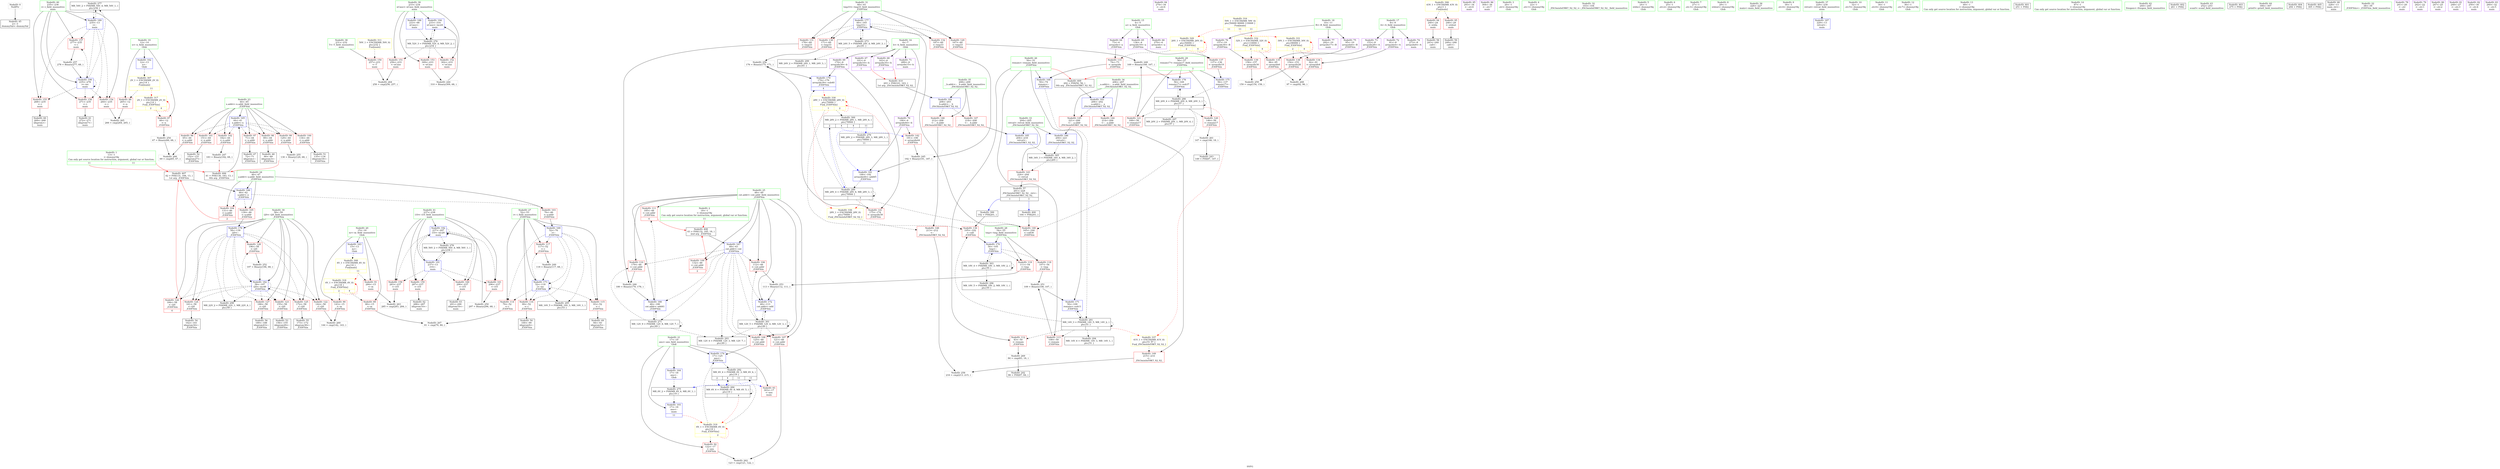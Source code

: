 digraph "SVFG" {
	label="SVFG";

	Node0x55c4441119c0 [shape=record,color=grey,label="{NodeID: 0\nNullPtr}"];
	Node0x55c4441119c0 -> Node0x55c444135310[style=solid];
	Node0x55c4441522b0 [shape=record,color=black,label="{NodeID: 277\nMR_54V_2 = PHI(MR_54V_4, MR_54V_1, )\npts\{236 \}\n}"];
	Node0x55c4441522b0 -> Node0x55c44413e910[style=dashed];
	Node0x55c444138e70 [shape=record,color=blue,label="{NodeID: 194\n233\<--310\nnCase\<--inc24\nmain\n}"];
	Node0x55c444138e70 -> Node0x55c444151db0[style=dashed];
	Node0x55c4441361e0 [shape=record,color=red,label="{NodeID: 111\n185\<--48\n\<--cnt.addr\n_Z3DFSiix\n|{<s0>4}}"];
	Node0x55c4441361e0:s0 -> Node0x55c444179da0[style=solid,color=red];
	Node0x55c444134450 [shape=record,color=green,label="{NodeID: 28\n54\<--55\ntmp\<--tmp_field_insensitive\n_Z3DFSiix\n}"];
	Node0x55c444134450 -> Node0x55c44413aed0[style=solid];
	Node0x55c444134450 -> Node0x55c44413afa0[style=solid];
	Node0x55c444134450 -> Node0x55c44413d9a0[style=solid];
	Node0x55c44415b2b0 [shape=record,color=black,label="{NodeID: 305\nMR_34V_3 = PHI(MR_34V_4, MR_34V_2, )\npts\{205 \}\n}"];
	Node0x55c44415b2b0 -> Node0x55c44413c320[style=dashed];
	Node0x55c44413bfe0 [shape=record,color=red,label="{NodeID: 139\n158\<--157\n\<--arrayidx30\n_Z3DFSiix\n}"];
	Node0x55c44413bfe0 -> Node0x55c4441449f0[style=solid];
	Node0x55c444136c50 [shape=record,color=black,label="{NodeID: 56\n189\<--188\nidxprom43\<--\n_Z3DFSiix\n}"];
	Node0x55c444143c70 [shape=record,color=grey,label="{NodeID: 250\n297 = Binary(296, 68, )\n}"];
	Node0x55c444143c70 -> Node0x55c444138cd0[style=solid];
	Node0x55c44413d730 [shape=record,color=blue,label="{NodeID: 167\n48\<--43\ncnt.addr\<--cnt\n_Z3DFSiix\n}"];
	Node0x55c44413d730 -> Node0x55c444135dd0[style=dashed];
	Node0x55c44413d730 -> Node0x55c444135ea0[style=dashed];
	Node0x55c44413d730 -> Node0x55c444135f70[style=dashed];
	Node0x55c44413d730 -> Node0x55c444136040[style=dashed];
	Node0x55c44413d730 -> Node0x55c444136110[style=dashed];
	Node0x55c44413d730 -> Node0x55c44413db40[style=dashed];
	Node0x55c44413d730 -> Node0x55c44413e1c0[style=dashed];
	Node0x55c44413d730 -> Node0x55c4441504b0[style=dashed];
	Node0x55c44413d730 -> Node0x55c4441576b0[style=dashed];
	Node0x55c44413d730 -> Node0x55c444159eb0[style=dashed];
	Node0x55c444138310 [shape=record,color=purple,label="{NodeID: 84\n274\<--34\n\<--.str.6\nmain\n}"];
	Node0x55c4441110f0 [shape=record,color=green,label="{NodeID: 1\n13\<--1\n\<--dummyObj\nCan only get source location for instruction, argument, global var or function.|{<s0>11|<s1>11}}"];
	Node0x55c4441110f0:s0 -> Node0x55c4441796f0[style=solid,color=red];
	Node0x55c4441110f0:s1 -> Node0x55c444179ac0[style=solid,color=red];
	Node0x55c4441527b0 [shape=record,color=black,label="{NodeID: 278\nMR_56V_2 = PHI(MR_56V_4, MR_56V_1, )\npts\{238 \}\n}"];
	Node0x55c4441527b0 -> Node0x55c44413eab0[style=dashed];
	Node0x55c4441362b0 [shape=record,color=red,label="{NodeID: 112\n83\<--50\n\<--remain\n_Z3DFSiix\n}"];
	Node0x55c4441362b0 -> Node0x55c44413aaa0[style=solid];
	Node0x55c444134520 [shape=record,color=green,label="{NodeID: 29\n56\<--57\nremain17\<--remain17_field_insensitive\n_Z3DFSiix\n|{|<s4>3}}"];
	Node0x55c444134520 -> Node0x55c44413b070[style=solid];
	Node0x55c444134520 -> Node0x55c44413b140[style=solid];
	Node0x55c444134520 -> Node0x55c44413ddb0[style=solid];
	Node0x55c444134520 -> Node0x55c44413e020[style=solid];
	Node0x55c444134520:s4 -> Node0x55c444179f60[style=solid,color=red];
	Node0x55c44415b7b0 [shape=record,color=yellow,style=double,label="{NodeID: 306\n43V_1 = ENCHI(MR_43V_0)\npts\{1 \}\nFun[main]}"];
	Node0x55c44415b7b0 -> Node0x55c444138b30[style=dashed];
	Node0x55c44415b7b0 -> Node0x55c444138c00[style=dashed];
	Node0x55c44413c0b0 [shape=record,color=red,label="{NodeID: 140\n165\<--164\n\<--call36\n_Z3DFSiix\n}"];
	Node0x55c44413c0b0 -> Node0x55c44413df50[style=solid];
	Node0x55c444136d20 [shape=record,color=black,label="{NodeID: 57\n201\<--224\n_ZSt3minIxERKT_S2_S2__ret\<--\n_ZSt3minIxERKT_S2_S2_\n|{<s0>1|<s1>3}}"];
	Node0x55c444136d20:s0 -> Node0x55c444178ff0[style=solid,color=blue];
	Node0x55c444136d20:s1 -> Node0x55c4441791e0[style=solid,color=blue];
	Node0x55c444143df0 [shape=record,color=grey,label="{NodeID: 251\n109 = Binary(108, 107, )\n}"];
	Node0x55c444143df0 -> Node0x55c44413da70[style=solid];
	Node0x55c44413d800 [shape=record,color=blue,label="{NodeID: 168\n50\<--74\nremain\<--\n_Z3DFSiix\n}"];
	Node0x55c44413d800 -> Node0x55c4441536b0[style=dashed];
	Node0x55c4441383e0 [shape=record,color=purple,label="{NodeID: 85\n293\<--34\n\<--.str.6\nmain\n}"];
	Node0x55c444110a00 [shape=record,color=green,label="{NodeID: 2\n18\<--1\n\<--dummyObj\nCan only get source location for instruction, argument, global var or function.|{<s0>11}}"];
	Node0x55c444110a00:s0 -> Node0x55c444179da0[style=solid,color=red];
	Node0x55c444152cb0 [shape=record,color=black,label="{NodeID: 279\nMR_28V_2 = PHI(MR_28V_3, MR_28V_1, )\npts\{70000 \}\n|{<s0>11}}"];
	Node0x55c444152cb0:s0 -> Node0x55c44415d780[style=dashed,color=red];
	Node0x55c444136380 [shape=record,color=red,label="{NodeID: 113\n108\<--50\n\<--remain\n_Z3DFSiix\n}"];
	Node0x55c444136380 -> Node0x55c444143df0[style=solid];
	Node0x55c4441345f0 [shape=record,color=green,label="{NodeID: 30\n58\<--59\ni20\<--i20_field_insensitive\n_Z3DFSiix\n}"];
	Node0x55c4441345f0 -> Node0x55c44413b210[style=solid];
	Node0x55c4441345f0 -> Node0x55c44413b2e0[style=solid];
	Node0x55c4441345f0 -> Node0x55c44413b3b0[style=solid];
	Node0x55c4441345f0 -> Node0x55c44413b480[style=solid];
	Node0x55c4441345f0 -> Node0x55c44413b550[style=solid];
	Node0x55c4441345f0 -> Node0x55c44413b620[style=solid];
	Node0x55c4441345f0 -> Node0x55c44413b6f0[style=solid];
	Node0x55c4441345f0 -> Node0x55c44413de80[style=solid];
	Node0x55c4441345f0 -> Node0x55c44413e360[style=solid];
	Node0x55c44415c2d0 [shape=record,color=yellow,style=double,label="{NodeID: 307\n2V_1 = ENCHI(MR_2V_0)\npts\{14 \}\nFun[main]|{|<s1>11}}"];
	Node0x55c44415c2d0 -> Node0x55c444138650[style=dashed];
	Node0x55c44415c2d0:s1 -> Node0x55c44415cbf0[style=dashed,color=red];
	Node0x55c44413c180 [shape=record,color=red,label="{NodeID: 141\n175\<--174\n\<--arrayidx39\n_Z3DFSiix\n}"];
	Node0x55c44413c180 -> Node0x55c444144570[style=solid];
	Node0x55c444136df0 [shape=record,color=black,label="{NodeID: 58\n243\<--240\ncall\<--\nmain\n}"];
	Node0x55c444143f70 [shape=record,color=grey,label="{NodeID: 252\n197 = Binary(196, 68, )\n}"];
	Node0x55c444143f70 -> Node0x55c44413e360[style=solid];
	Node0x55c44413d8d0 [shape=record,color=blue,label="{NodeID: 169\n52\<--76\ni\<--\n_Z3DFSiix\n}"];
	Node0x55c44413d8d0 -> Node0x55c444136450[style=dashed];
	Node0x55c44413d8d0 -> Node0x55c444136520[style=dashed];
	Node0x55c44413d8d0 -> Node0x55c44413ad30[style=dashed];
	Node0x55c44413d8d0 -> Node0x55c44413ae00[style=dashed];
	Node0x55c44413d8d0 -> Node0x55c44413dc10[style=dashed];
	Node0x55c44413d8d0 -> Node0x55c4441580b0[style=dashed];
	Node0x55c4441384b0 [shape=record,color=purple,label="{NodeID: 86\n304\<--36\n\<--.str.7\nmain\n}"];
	Node0x55c444110f40 [shape=record,color=green,label="{NodeID: 3\n20\<--1\n.str\<--dummyObj\nGlob }"];
	Node0x55c444136450 [shape=record,color=red,label="{NodeID: 114\n79\<--52\n\<--i\n_Z3DFSiix\n}"];
	Node0x55c444136450 -> Node0x55c44413a7a0[style=solid];
	Node0x55c4441346c0 [shape=record,color=green,label="{NodeID: 31\n60\<--61\ntmp33\<--tmp33_field_insensitive\n_Z3DFSiix\n}"];
	Node0x55c4441346c0 -> Node0x55c44413b7c0[style=solid];
	Node0x55c4441346c0 -> Node0x55c44413b890[style=solid];
	Node0x55c4441346c0 -> Node0x55c44413b960[style=solid];
	Node0x55c4441346c0 -> Node0x55c44413ba30[style=solid];
	Node0x55c4441346c0 -> Node0x55c44413df50[style=solid];
	Node0x55c44415c3b0 [shape=record,color=yellow,style=double,label="{NodeID: 308\n4V_1 = ENCHI(MR_4V_0)\npts\{16 \}\nFun[main]|{|<s1>11}}"];
	Node0x55c44415c3b0 -> Node0x55c4441388c0[style=dashed];
	Node0x55c44415c3b0:s1 -> Node0x55c44415cd00[style=dashed,color=red];
	Node0x55c44413c250 [shape=record,color=red,label="{NodeID: 142\n191\<--190\n\<--arrayidx44\n_Z3DFSiix\n}"];
	Node0x55c44413c250 -> Node0x55c4441434f0[style=solid];
	Node0x55c444136ec0 [shape=record,color=black,label="{NodeID: 59\n249\<--246\ncall1\<--\nmain\n}"];
	Node0x55c4441559b0 [shape=record,color=yellow,style=double,label="{NodeID: 336\n28V_1 = ENCHI(MR_28V_0)\npts\{70000 \}\nFun[_ZSt3minIxERKT_S2_S2_]}"];
	Node0x55c4441559b0 -> Node0x55c44413c730[style=dashed];
	Node0x55c4441440f0 [shape=record,color=grey,label="{NodeID: 253\n113 = Binary(112, 111, )\n}"];
	Node0x55c4441440f0 -> Node0x55c44413db40[style=solid];
	Node0x55c44413d9a0 [shape=record,color=blue,label="{NodeID: 170\n54\<--105\ntmp\<--\n_Z3DFSiix\n}"];
	Node0x55c44413d9a0 -> Node0x55c44413aed0[style=dashed];
	Node0x55c44413d9a0 -> Node0x55c44413afa0[style=dashed];
	Node0x55c44413d9a0 -> Node0x55c44415a8b0[style=dashed];
	Node0x55c444138580 [shape=record,color=red,label="{NodeID: 87\n66\<--12\n\<--n\n_Z3DFSiix\n}"];
	Node0x55c444138580 -> Node0x55c444144270[style=solid];
	Node0x55c444110fd0 [shape=record,color=green,label="{NodeID: 4\n22\<--1\n.str.1\<--dummyObj\nGlob }"];
	Node0x55c4441536b0 [shape=record,color=black,label="{NodeID: 281\nMR_14V_3 = PHI(MR_14V_5, MR_14V_2, )\npts\{51 \}\n|{|<s6>1}}"];
	Node0x55c4441536b0 -> Node0x55c4441362b0[style=dashed];
	Node0x55c4441536b0 -> Node0x55c444136380[style=dashed];
	Node0x55c4441536b0 -> Node0x55c44413bd70[style=dashed];
	Node0x55c4441536b0 -> Node0x55c44413da70[style=dashed];
	Node0x55c4441536b0 -> Node0x55c4441536b0[style=dashed];
	Node0x55c4441536b0 -> Node0x55c444157bb0[style=dashed];
	Node0x55c4441536b0:s6 -> Node0x55c444155a90[style=dashed,color=red];
	Node0x55c444136520 [shape=record,color=red,label="{NodeID: 115\n93\<--52\n\<--i\n_Z3DFSiix\n}"];
	Node0x55c444136520 -> Node0x55c4441366a0[style=solid];
	Node0x55c444134790 [shape=record,color=green,label="{NodeID: 32\n103\<--104\n_ZSt3minIxERKT_S2_S2_\<--_ZSt3minIxERKT_S2_S2__field_insensitive\n}"];
	Node0x55c44413c320 [shape=record,color=red,label="{NodeID: 143\n224\<--204\n\<--retval\n_ZSt3minIxERKT_S2_S2_\n}"];
	Node0x55c44413c320 -> Node0x55c444136d20[style=solid];
	Node0x55c444136f90 [shape=record,color=black,label="{NodeID: 60\n269\<--268\nidxprom\<--\nmain\n}"];
	Node0x55c444155a90 [shape=record,color=yellow,style=double,label="{NodeID: 337\n41V_1 = ENCHI(MR_41V_0)\npts\{51 57 \}\nFun[_ZSt3minIxERKT_S2_S2_]}"];
	Node0x55c444155a90 -> Node0x55c44413c800[style=dashed];
	Node0x55c444144270 [shape=record,color=grey,label="{NodeID: 254\n67 = Binary(66, 68, )\n}"];
	Node0x55c444144270 -> Node0x55c44413a620[style=solid];
	Node0x55c44413da70 [shape=record,color=blue,label="{NodeID: 171\n50\<--109\nremain\<--sub11\n_Z3DFSiix\n}"];
	Node0x55c44413da70 -> Node0x55c4441536b0[style=dashed];
	Node0x55c444138650 [shape=record,color=red,label="{NodeID: 88\n265\<--12\n\<--n\nmain\n}"];
	Node0x55c444138650 -> Node0x55c44413a4a0[style=solid];
	Node0x55c444132b60 [shape=record,color=green,label="{NodeID: 5\n24\<--1\nstdin\<--dummyObj\nGlob }"];
	Node0x55c44413ad30 [shape=record,color=red,label="{NodeID: 116\n99\<--52\n\<--i\n_Z3DFSiix\n}"];
	Node0x55c44413ad30 -> Node0x55c444136770[style=solid];
	Node0x55c444134890 [shape=record,color=green,label="{NodeID: 33\n204\<--205\nretval\<--retval_field_insensitive\n_ZSt3minIxERKT_S2_S2_\n}"];
	Node0x55c444134890 -> Node0x55c44413c320[style=solid];
	Node0x55c444134890 -> Node0x55c44413e5d0[style=solid];
	Node0x55c444134890 -> Node0x55c44413e6a0[style=solid];
	Node0x55c44413c3f0 [shape=record,color=red,label="{NodeID: 144\n214\<--206\n\<--__a.addr\n_ZSt3minIxERKT_S2_S2_\n}"];
	Node0x55c44413c3f0 -> Node0x55c44413c800[style=solid];
	Node0x55c444137060 [shape=record,color=black,label="{NodeID: 61\n272\<--271\nidxprom7\<--\nmain\n}"];
	Node0x55c4441443f0 [shape=record,color=grey,label="{NodeID: 255\n130 = Binary(129, 68, )\n|{<s0>2}}"];
	Node0x55c4441443f0:s0 -> Node0x55c4441796f0[style=solid,color=red];
	Node0x55c44413db40 [shape=record,color=blue,label="{NodeID: 172\n48\<--113\ncnt.addr\<--add\n_Z3DFSiix\n}"];
	Node0x55c44413db40 -> Node0x55c444159eb0[style=dashed];
	Node0x55c444138720 [shape=record,color=red,label="{NodeID: 89\n80\<--15\n\<--m\n_Z3DFSiix\n}"];
	Node0x55c444138720 -> Node0x55c44413a7a0[style=solid];
	Node0x55c444132bf0 [shape=record,color=green,label="{NodeID: 6\n25\<--1\n.str.2\<--dummyObj\nGlob }"];
	Node0x55c44413ae00 [shape=record,color=red,label="{NodeID: 117\n117\<--52\n\<--i\n_Z3DFSiix\n}"];
	Node0x55c44413ae00 -> Node0x55c444143af0[style=solid];
	Node0x55c444134960 [shape=record,color=green,label="{NodeID: 34\n206\<--207\n__a.addr\<--__a.addr_field_insensitive\n_ZSt3minIxERKT_S2_S2_\n}"];
	Node0x55c444134960 -> Node0x55c44413c3f0[style=solid];
	Node0x55c444134960 -> Node0x55c44413c4c0[style=solid];
	Node0x55c444134960 -> Node0x55c44413e430[style=solid];
	Node0x55c44415c650 [shape=record,color=yellow,style=double,label="{NodeID: 311\n50V_1 = ENCHI(MR_50V_0)\npts\{232 \}\nFun[main]}"];
	Node0x55c44415c650 -> Node0x55c44413c8d0[style=dashed];
	Node0x55c44413c4c0 [shape=record,color=red,label="{NodeID: 145\n221\<--206\n\<--__a.addr\n_ZSt3minIxERKT_S2_S2_\n}"];
	Node0x55c44413c4c0 -> Node0x55c44413e6a0[style=solid];
	Node0x55c444137130 [shape=record,color=black,label="{NodeID: 62\n288\<--287\nidxprom14\<--\nmain\n}"];
	Node0x55c444144570 [shape=record,color=grey,label="{NodeID: 256\n176 = Binary(175, 171, )\n}"];
	Node0x55c444144570 -> Node0x55c44413e0f0[style=solid];
	Node0x55c44413dc10 [shape=record,color=blue,label="{NodeID: 173\n52\<--118\ni\<--inc\n_Z3DFSiix\n}"];
	Node0x55c44413dc10 -> Node0x55c444136450[style=dashed];
	Node0x55c44413dc10 -> Node0x55c444136520[style=dashed];
	Node0x55c44413dc10 -> Node0x55c44413ad30[style=dashed];
	Node0x55c44413dc10 -> Node0x55c44413ae00[style=dashed];
	Node0x55c44413dc10 -> Node0x55c44413dc10[style=dashed];
	Node0x55c44413dc10 -> Node0x55c4441580b0[style=dashed];
	Node0x55c4441387f0 [shape=record,color=red,label="{NodeID: 90\n143\<--15\n\<--m\n_Z3DFSiix\n}"];
	Node0x55c4441387f0 -> Node0x55c444139d20[style=solid];
	Node0x55c444132ea0 [shape=record,color=green,label="{NodeID: 7\n27\<--1\n.str.3\<--dummyObj\nGlob }"];
	Node0x55c4441545b0 [shape=record,color=black,label="{NodeID: 284\nMR_6V_6 = PHI(MR_6V_8, MR_6V_5, )\npts\{19 \}\n|{|<s2>4}}"];
	Node0x55c4441545b0 -> Node0x55c4441545b0[style=dashed];
	Node0x55c4441545b0 -> Node0x55c4441571b0[style=dashed];
	Node0x55c4441545b0:s2 -> Node0x55c44415cde0[style=dashed,color=red];
	Node0x55c44413aed0 [shape=record,color=red,label="{NodeID: 118\n107\<--54\n\<--tmp\n_Z3DFSiix\n}"];
	Node0x55c44413aed0 -> Node0x55c444143df0[style=solid];
	Node0x55c444134a30 [shape=record,color=green,label="{NodeID: 35\n208\<--209\n__b.addr\<--__b.addr_field_insensitive\n_ZSt3minIxERKT_S2_S2_\n}"];
	Node0x55c444134a30 -> Node0x55c44413c590[style=solid];
	Node0x55c444134a30 -> Node0x55c44413c660[style=solid];
	Node0x55c444134a30 -> Node0x55c44413e500[style=solid];
	Node0x55c44413c590 [shape=record,color=red,label="{NodeID: 146\n212\<--208\n\<--__b.addr\n_ZSt3minIxERKT_S2_S2_\n}"];
	Node0x55c44413c590 -> Node0x55c44413c730[style=solid];
	Node0x55c444137200 [shape=record,color=black,label="{NodeID: 63\n291\<--290\nidxprom16\<--\nmain\n}"];
	Node0x55c4441446f0 [shape=record,color=grey,label="{NodeID: 257\n278 = Binary(277, 68, )\n}"];
	Node0x55c4441446f0 -> Node0x55c44413e9e0[style=solid];
	Node0x55c44413dce0 [shape=record,color=blue,label="{NodeID: 174\n17\<--125\nans\<--\n_Z3DFSiix\n}"];
	Node0x55c44413dce0 -> Node0x55c4441571b0[style=dashed];
	Node0x55c4441388c0 [shape=record,color=red,label="{NodeID: 91\n284\<--15\n\<--m\nmain\n}"];
	Node0x55c4441388c0 -> Node0x55c44413a1a0[style=solid];
	Node0x55c444132f30 [shape=record,color=green,label="{NodeID: 8\n29\<--1\nstdout\<--dummyObj\nGlob }"];
	Node0x55c44413afa0 [shape=record,color=red,label="{NodeID: 119\n111\<--54\n\<--tmp\n_Z3DFSiix\n}"];
	Node0x55c44413afa0 -> Node0x55c4441440f0[style=solid];
	Node0x55c444134b00 [shape=record,color=green,label="{NodeID: 36\n226\<--227\nmain\<--main_field_insensitive\n}"];
	Node0x55c44413c660 [shape=record,color=red,label="{NodeID: 147\n218\<--208\n\<--__b.addr\n_ZSt3minIxERKT_S2_S2_\n}"];
	Node0x55c44413c660 -> Node0x55c44413e5d0[style=solid];
	Node0x55c4441372d0 [shape=record,color=purple,label="{NodeID: 64\n73\<--4\narrayidx\<--a\n_Z3DFSiix\n}"];
	Node0x55c4441372d0 -> Node0x55c44413bb00[style=solid];
	Node0x55c444144870 [shape=record,color=grey,label="{NodeID: 258\n216 = cmp(213, 215, )\n}"];
	Node0x55c44413ddb0 [shape=record,color=blue,label="{NodeID: 175\n56\<--137\nremain17\<--\n_Z3DFSiix\n}"];
	Node0x55c44413ddb0 -> Node0x55c444154fb0[style=dashed];
	Node0x55c444138990 [shape=record,color=red,label="{NodeID: 92\n122\<--17\n\<--ans\n_Z3DFSiix\n}"];
	Node0x55c444138990 -> Node0x55c44413a020[style=solid];
	Node0x55c444132fc0 [shape=record,color=green,label="{NodeID: 9\n30\<--1\n.str.4\<--dummyObj\nGlob }"];
	Node0x55c444154fb0 [shape=record,color=black,label="{NodeID: 286\nMR_20V_4 = PHI(MR_20V_6, MR_20V_3, )\npts\{57 \}\n|{|<s6>3}}"];
	Node0x55c444154fb0 -> Node0x55c44413b070[style=dashed];
	Node0x55c444154fb0 -> Node0x55c44413b140[style=dashed];
	Node0x55c444154fb0 -> Node0x55c44413c0b0[style=dashed];
	Node0x55c444154fb0 -> Node0x55c44413e020[style=dashed];
	Node0x55c444154fb0 -> Node0x55c444154fb0[style=dashed];
	Node0x55c444154fb0 -> Node0x55c444158ab0[style=dashed];
	Node0x55c444154fb0:s6 -> Node0x55c444155a90[style=dashed,color=red];
	Node0x55c44413b070 [shape=record,color=red,label="{NodeID: 120\n146\<--56\n\<--remain17\n_Z3DFSiix\n}"];
	Node0x55c44413b070 -> Node0x55c444139ea0[style=solid];
	Node0x55c444134c00 [shape=record,color=green,label="{NodeID: 37\n229\<--230\nretval\<--retval_field_insensitive\nmain\n}"];
	Node0x55c444134c00 -> Node0x55c44413e770[style=solid];
	Node0x55c44413c730 [shape=record,color=red,label="{NodeID: 148\n213\<--212\n\<--\n_ZSt3minIxERKT_S2_S2_\n}"];
	Node0x55c44413c730 -> Node0x55c444144870[style=solid];
	Node0x55c4441373a0 [shape=record,color=purple,label="{NodeID: 65\n136\<--4\narrayidx19\<--a\n_Z3DFSiix\n}"];
	Node0x55c4441373a0 -> Node0x55c44413be40[style=solid];
	Node0x55c4441449f0 [shape=record,color=grey,label="{NodeID: 259\n159 = cmp(154, 158, )\n}"];
	Node0x55c44413de80 [shape=record,color=blue,label="{NodeID: 176\n58\<--139\ni20\<--\n_Z3DFSiix\n}"];
	Node0x55c44413de80 -> Node0x55c44413b210[style=dashed];
	Node0x55c44413de80 -> Node0x55c44413b2e0[style=dashed];
	Node0x55c44413de80 -> Node0x55c44413b3b0[style=dashed];
	Node0x55c44413de80 -> Node0x55c44413b480[style=dashed];
	Node0x55c44413de80 -> Node0x55c44413b550[style=dashed];
	Node0x55c44413de80 -> Node0x55c44413b620[style=dashed];
	Node0x55c44413de80 -> Node0x55c44413b6f0[style=dashed];
	Node0x55c44413de80 -> Node0x55c44413e360[style=dashed];
	Node0x55c44413de80 -> Node0x55c444158fb0[style=dashed];
	Node0x55c444138a60 [shape=record,color=red,label="{NodeID: 93\n303\<--17\n\<--ans\nmain\n}"];
	Node0x55c444133050 [shape=record,color=green,label="{NodeID: 10\n32\<--1\n.str.5\<--dummyObj\nGlob }"];
	Node0x55c44413b140 [shape=record,color=red,label="{NodeID: 121\n168\<--56\n\<--remain17\n_Z3DFSiix\n}"];
	Node0x55c44413b140 -> Node0x55c444143970[style=solid];
	Node0x55c444134cd0 [shape=record,color=green,label="{NodeID: 38\n231\<--232\nT\<--T_field_insensitive\nmain\n}"];
	Node0x55c444134cd0 -> Node0x55c44413c8d0[style=solid];
	Node0x55c44413c800 [shape=record,color=red,label="{NodeID: 149\n215\<--214\n\<--\n_ZSt3minIxERKT_S2_S2_\n}"];
	Node0x55c44413c800 -> Node0x55c444144870[style=solid];
	Node0x55c444137470 [shape=record,color=purple,label="{NodeID: 66\n270\<--4\narrayidx\<--a\nmain\n}"];
	Node0x55c444139d20 [shape=record,color=grey,label="{NodeID: 260\n144 = cmp(142, 143, )\n}"];
	Node0x55c44413df50 [shape=record,color=blue,label="{NodeID: 177\n60\<--165\ntmp33\<--\n_Z3DFSiix\n}"];
	Node0x55c44413df50 -> Node0x55c44413b7c0[style=dashed];
	Node0x55c44413df50 -> Node0x55c44413b890[style=dashed];
	Node0x55c44413df50 -> Node0x55c44413b960[style=dashed];
	Node0x55c44413df50 -> Node0x55c44413ba30[style=dashed];
	Node0x55c44413df50 -> Node0x55c444150eb0[style=dashed];
	Node0x55c444138b30 [shape=record,color=red,label="{NodeID: 94\n240\<--24\n\<--stdin\nmain\n}"];
	Node0x55c444138b30 -> Node0x55c444136df0[style=solid];
	Node0x55c444133890 [shape=record,color=green,label="{NodeID: 11\n34\<--1\n.str.6\<--dummyObj\nGlob }"];
	Node0x55c44413b210 [shape=record,color=red,label="{NodeID: 122\n142\<--58\n\<--i20\n_Z3DFSiix\n}"];
	Node0x55c44413b210 -> Node0x55c444139d20[style=solid];
	Node0x55c444134da0 [shape=record,color=green,label="{NodeID: 39\n233\<--234\nnCase\<--nCase_field_insensitive\nmain\n}"];
	Node0x55c444134da0 -> Node0x55c44413c9a0[style=solid];
	Node0x55c444134da0 -> Node0x55c44413ca70[style=solid];
	Node0x55c444134da0 -> Node0x55c44413cb40[style=solid];
	Node0x55c444134da0 -> Node0x55c44413e840[style=solid];
	Node0x55c444134da0 -> Node0x55c444138e70[style=solid];
	Node0x55c444178ff0 [shape=record,color=black,label="{NodeID: 399\n102 = PHI(201, )\n}"];
	Node0x55c444178ff0 -> Node0x55c44413bd70[style=solid];
	Node0x55c44415cab0 [shape=record,color=yellow,style=double,label="{NodeID: 316\n59V_1 = ENCHI(MR_59V_0)\npts\{50000 90000 110000 \}\nFun[main]|{<s0>11|<s1>11|<s2>11}}"];
	Node0x55c44415cab0:s0 -> Node0x55c44415d6a0[style=dashed,color=red];
	Node0x55c44415cab0:s1 -> Node0x55c44415d860[style=dashed,color=red];
	Node0x55c44415cab0:s2 -> Node0x55c44415d940[style=dashed,color=red];
	Node0x55c44413c8d0 [shape=record,color=red,label="{NodeID: 150\n257\<--231\n\<--T\nmain\n}"];
	Node0x55c44413c8d0 -> Node0x55c44413a320[style=solid];
	Node0x55c444137540 [shape=record,color=purple,label="{NodeID: 67\n101\<--6\narrayidx10\<--b\n_Z3DFSiix\n|{<s0>1}}"];
	Node0x55c444137540:s0 -> Node0x55c44417a0b0[style=solid,color=red];
	Node0x55c444139ea0 [shape=record,color=grey,label="{NodeID: 261\n147 = cmp(146, 18, )\n}"];
	Node0x55c444139ea0 -> Node0x55c444142dd0[style=solid];
	Node0x55c44413e020 [shape=record,color=blue,label="{NodeID: 178\n56\<--169\nremain17\<--sub37\n_Z3DFSiix\n}"];
	Node0x55c44413e020 -> Node0x55c444154fb0[style=dashed];
	Node0x55c444138c00 [shape=record,color=red,label="{NodeID: 95\n246\<--29\n\<--stdout\nmain\n}"];
	Node0x55c444138c00 -> Node0x55c444136ec0[style=solid];
	Node0x55c444133920 [shape=record,color=green,label="{NodeID: 12\n36\<--1\n.str.7\<--dummyObj\nGlob }"];
	Node0x55c4441562b0 [shape=record,color=black,label="{NodeID: 289\nMR_28V_4 = PHI(MR_28V_8, MR_28V_3, )\npts\{70000 \}\n|{|<s5>3}}"];
	Node0x55c4441562b0 -> Node0x55c44413c0b0[style=dashed];
	Node0x55c4441562b0 -> Node0x55c44413c180[style=dashed];
	Node0x55c4441562b0 -> Node0x55c44413e0f0[style=dashed];
	Node0x55c4441562b0 -> Node0x55c4441562b0[style=dashed];
	Node0x55c4441562b0 -> Node0x55c4441599b0[style=dashed];
	Node0x55c4441562b0:s5 -> Node0x55c4441559b0[style=dashed,color=red];
	Node0x55c44413b2e0 [shape=record,color=red,label="{NodeID: 123\n155\<--58\n\<--i20\n_Z3DFSiix\n}"];
	Node0x55c44413b2e0 -> Node0x55c4441369e0[style=solid];
	Node0x55c444134e70 [shape=record,color=green,label="{NodeID: 40\n235\<--236\ni\<--i_field_insensitive\nmain\n}"];
	Node0x55c444134e70 -> Node0x55c44413cc10[style=solid];
	Node0x55c444134e70 -> Node0x55c44413cce0[style=solid];
	Node0x55c444134e70 -> Node0x55c44413cdb0[style=solid];
	Node0x55c444134e70 -> Node0x55c44413ce80[style=solid];
	Node0x55c444134e70 -> Node0x55c44413e910[style=solid];
	Node0x55c444134e70 -> Node0x55c44413e9e0[style=solid];
	Node0x55c4441791e0 [shape=record,color=black,label="{NodeID: 400\n164 = PHI(201, )\n}"];
	Node0x55c4441791e0 -> Node0x55c44413c0b0[style=solid];
	Node0x55c44415cbf0 [shape=record,color=yellow,style=double,label="{NodeID: 317\n2V_1 = ENCHI(MR_2V_0)\npts\{14 \}\nFun[_Z3DFSiix]|{|<s1>2|<s2>4}}"];
	Node0x55c44415cbf0 -> Node0x55c444138580[style=dashed];
	Node0x55c44415cbf0:s1 -> Node0x55c44415cbf0[style=dashed,color=red];
	Node0x55c44415cbf0:s2 -> Node0x55c44415cbf0[style=dashed,color=red];
	Node0x55c44413c9a0 [shape=record,color=red,label="{NodeID: 151\n256\<--233\n\<--nCase\nmain\n}"];
	Node0x55c44413c9a0 -> Node0x55c44413a320[style=solid];
	Node0x55c444137610 [shape=record,color=purple,label="{NodeID: 68\n163\<--6\narrayidx35\<--b\n_Z3DFSiix\n|{<s0>3}}"];
	Node0x55c444137610:s0 -> Node0x55c44417a0b0[style=solid,color=red];
	Node0x55c44413a020 [shape=record,color=grey,label="{NodeID: 262\n123 = cmp(121, 122, )\n}"];
	Node0x55c44413e0f0 [shape=record,color=blue,label="{NodeID: 179\n174\<--176\narrayidx39\<--sub40\n_Z3DFSiix\n|{<s0>4}}"];
	Node0x55c44413e0f0:s0 -> Node0x55c44415d780[style=dashed,color=red];
	Node0x55c4441355b0 [shape=record,color=red,label="{NodeID: 96\n65\<--44\n\<--x.addr\n_Z3DFSiix\n}"];
	Node0x55c4441355b0 -> Node0x55c44413a620[style=solid];
	Node0x55c4441339b0 [shape=record,color=green,label="{NodeID: 13\n68\<--1\n\<--dummyObj\nCan only get source location for instruction, argument, global var or function.}"];
	Node0x55c44413b3b0 [shape=record,color=red,label="{NodeID: 124\n161\<--58\n\<--i20\n_Z3DFSiix\n}"];
	Node0x55c44413b3b0 -> Node0x55c444136ab0[style=solid];
	Node0x55c444134f40 [shape=record,color=green,label="{NodeID: 41\n237\<--238\ni10\<--i10_field_insensitive\nmain\n}"];
	Node0x55c444134f40 -> Node0x55c44413cf50[style=solid];
	Node0x55c444134f40 -> Node0x55c44413d020[style=solid];
	Node0x55c444134f40 -> Node0x55c44413d0f0[style=solid];
	Node0x55c444134f40 -> Node0x55c44413d1c0[style=solid];
	Node0x55c444134f40 -> Node0x55c44413eab0[style=solid];
	Node0x55c444134f40 -> Node0x55c444138cd0[style=solid];
	Node0x55c4441792e0 [shape=record,color=black,label="{NodeID: 401\n251 = PHI()\n}"];
	Node0x55c44415cd00 [shape=record,color=yellow,style=double,label="{NodeID: 318\n4V_1 = ENCHI(MR_4V_0)\npts\{16 \}\nFun[_Z3DFSiix]|{|<s2>2|<s3>4}}"];
	Node0x55c44415cd00 -> Node0x55c444138720[style=dashed];
	Node0x55c44415cd00 -> Node0x55c4441387f0[style=dashed];
	Node0x55c44415cd00:s2 -> Node0x55c44415cd00[style=dashed,color=red];
	Node0x55c44415cd00:s3 -> Node0x55c44415cd00[style=dashed,color=red];
	Node0x55c44413ca70 [shape=record,color=red,label="{NodeID: 152\n302\<--233\n\<--nCase\nmain\n}"];
	Node0x55c4441376e0 [shape=record,color=purple,label="{NodeID: 69\n174\<--6\narrayidx39\<--b\n_Z3DFSiix\n}"];
	Node0x55c4441376e0 -> Node0x55c44413c180[style=solid];
	Node0x55c4441376e0 -> Node0x55c44413e0f0[style=solid];
	Node0x55c44413a1a0 [shape=record,color=grey,label="{NodeID: 263\n285 = cmp(283, 284, )\n}"];
	Node0x55c44413e1c0 [shape=record,color=blue,label="{NodeID: 180\n48\<--180\ncnt.addr\<--add41\n_Z3DFSiix\n}"];
	Node0x55c44413e1c0 -> Node0x55c4441361e0[style=dashed];
	Node0x55c44413e1c0 -> Node0x55c4441504b0[style=dashed];
	Node0x55c444135680 [shape=record,color=red,label="{NodeID: 97\n71\<--44\n\<--x.addr\n_Z3DFSiix\n}"];
	Node0x55c444135680 -> Node0x55c4441354e0[style=solid];
	Node0x55c444133a40 [shape=record,color=green,label="{NodeID: 14\n87\<--1\n\<--dummyObj\nCan only get source location for instruction, argument, global var or function.}"];
	Node0x55c44413b480 [shape=record,color=red,label="{NodeID: 125\n172\<--58\n\<--i20\n_Z3DFSiix\n}"];
	Node0x55c44413b480 -> Node0x55c444136b80[style=solid];
	Node0x55c444135010 [shape=record,color=green,label="{NodeID: 42\n244\<--245\nfreopen\<--freopen_field_insensitive\n}"];
	Node0x55c4441793b0 [shape=record,color=black,label="{NodeID: 402\n261 = PHI()\n}"];
	Node0x55c44415cde0 [shape=record,color=yellow,style=double,label="{NodeID: 319\n6V_1 = ENCHI(MR_6V_0)\npts\{19 \}\nFun[_Z3DFSiix]|{|<s3>2}}"];
	Node0x55c44415cde0 -> Node0x55c444138990[style=dashed];
	Node0x55c44415cde0 -> Node0x55c44413dce0[style=dashed];
	Node0x55c44415cde0 -> Node0x55c4441571b0[style=dashed];
	Node0x55c44415cde0:s3 -> Node0x55c44415cde0[style=dashed,color=red];
	Node0x55c44413cb40 [shape=record,color=red,label="{NodeID: 153\n309\<--233\n\<--nCase\nmain\n}"];
	Node0x55c44413cb40 -> Node0x55c444143370[style=solid];
	Node0x55c4441377b0 [shape=record,color=purple,label="{NodeID: 70\n190\<--6\narrayidx44\<--b\n_Z3DFSiix\n}"];
	Node0x55c4441377b0 -> Node0x55c44413c250[style=solid];
	Node0x55c4441377b0 -> Node0x55c44413e290[style=solid];
	Node0x55c44413a320 [shape=record,color=grey,label="{NodeID: 264\n258 = cmp(256, 257, )\n}"];
	Node0x55c44413e290 [shape=record,color=blue,label="{NodeID: 181\n190\<--192\narrayidx44\<--add45\n_Z3DFSiix\n}"];
	Node0x55c44413e290 -> Node0x55c4441562b0[style=dashed];
	Node0x55c444135750 [shape=record,color=red,label="{NodeID: 98\n89\<--44\n\<--x.addr\n_Z3DFSiix\n}"];
	Node0x55c444135750 -> Node0x55c4441365d0[style=solid];
	Node0x55c444133ad0 [shape=record,color=green,label="{NodeID: 15\n4\<--5\na\<--a_field_insensitive\nGlob }"];
	Node0x55c444133ad0 -> Node0x55c4441372d0[style=solid];
	Node0x55c444133ad0 -> Node0x55c4441373a0[style=solid];
	Node0x55c444133ad0 -> Node0x55c444137470[style=solid];
	Node0x55c4441571b0 [shape=record,color=black,label="{NodeID: 292\nMR_6V_4 = PHI(MR_6V_3, MR_6V_6, )\npts\{19 \}\n|{<s0>2|<s1>4|<s2>11|<s3>11}}"];
	Node0x55c4441571b0:s0 -> Node0x55c4441545b0[style=dashed,color=blue];
	Node0x55c4441571b0:s1 -> Node0x55c4441545b0[style=dashed,color=blue];
	Node0x55c4441571b0:s2 -> Node0x55c444138a60[style=dashed,color=blue];
	Node0x55c4441571b0:s3 -> Node0x55c4441518b0[style=dashed,color=blue];
	Node0x55c44413b550 [shape=record,color=red,label="{NodeID: 126\n184\<--58\n\<--i20\n_Z3DFSiix\n|{<s0>4}}"];
	Node0x55c44413b550:s0 -> Node0x55c444179ac0[style=solid,color=red];
	Node0x55c444135110 [shape=record,color=green,label="{NodeID: 43\n252\<--253\nscanf\<--scanf_field_insensitive\n}"];
	Node0x55c444179480 [shape=record,color=black,label="{NodeID: 403\n275 = PHI()\n}"];
	Node0x55c44413cc10 [shape=record,color=red,label="{NodeID: 154\n264\<--235\n\<--i\nmain\n}"];
	Node0x55c44413cc10 -> Node0x55c44413a4a0[style=solid];
	Node0x55c444137880 [shape=record,color=purple,label="{NodeID: 71\n289\<--6\narrayidx15\<--b\nmain\n}"];
	Node0x55c44413a4a0 [shape=record,color=grey,label="{NodeID: 265\n266 = cmp(264, 265, )\n}"];
	Node0x55c44413e360 [shape=record,color=blue,label="{NodeID: 182\n58\<--197\ni20\<--inc48\n_Z3DFSiix\n}"];
	Node0x55c44413e360 -> Node0x55c44413b210[style=dashed];
	Node0x55c44413e360 -> Node0x55c44413b2e0[style=dashed];
	Node0x55c44413e360 -> Node0x55c44413b3b0[style=dashed];
	Node0x55c44413e360 -> Node0x55c44413b480[style=dashed];
	Node0x55c44413e360 -> Node0x55c44413b550[style=dashed];
	Node0x55c44413e360 -> Node0x55c44413b620[style=dashed];
	Node0x55c44413e360 -> Node0x55c44413b6f0[style=dashed];
	Node0x55c44413e360 -> Node0x55c44413e360[style=dashed];
	Node0x55c44413e360 -> Node0x55c444158fb0[style=dashed];
	Node0x55c444135820 [shape=record,color=red,label="{NodeID: 99\n129\<--44\n\<--x.addr\n_Z3DFSiix\n}"];
	Node0x55c444135820 -> Node0x55c4441443f0[style=solid];
	Node0x55c444133b60 [shape=record,color=green,label="{NodeID: 16\n6\<--7\nb\<--b_field_insensitive\nGlob }"];
	Node0x55c444133b60 -> Node0x55c444137540[style=solid];
	Node0x55c444133b60 -> Node0x55c444137610[style=solid];
	Node0x55c444133b60 -> Node0x55c4441376e0[style=solid];
	Node0x55c444133b60 -> Node0x55c4441377b0[style=solid];
	Node0x55c444133b60 -> Node0x55c444137880[style=solid];
	Node0x55c4441576b0 [shape=record,color=black,label="{NodeID: 293\nMR_12V_6 = PHI(MR_12V_3, MR_12V_7, )\npts\{49 \}\n}"];
	Node0x55c44413b620 [shape=record,color=red,label="{NodeID: 127\n188\<--58\n\<--i20\n_Z3DFSiix\n}"];
	Node0x55c44413b620 -> Node0x55c444136c50[style=solid];
	Node0x55c444135210 [shape=record,color=green,label="{NodeID: 44\n306\<--307\nprintf\<--printf_field_insensitive\n}"];
	Node0x55c444179550 [shape=record,color=black,label="{NodeID: 404\n294 = PHI()\n}"];
	Node0x55c44413cce0 [shape=record,color=red,label="{NodeID: 155\n268\<--235\n\<--i\nmain\n}"];
	Node0x55c44413cce0 -> Node0x55c444136f90[style=solid];
	Node0x55c444137950 [shape=record,color=purple,label="{NodeID: 72\n91\<--8\narrayidx4\<--A\n_Z3DFSiix\n}"];
	Node0x55c444137950 -> Node0x55c44413bbd0[style=solid];
	Node0x55c44413a620 [shape=record,color=grey,label="{NodeID: 266\n69 = cmp(65, 67, )\n}"];
	Node0x55c44413e430 [shape=record,color=blue,label="{NodeID: 183\n206\<--202\n__a.addr\<--__a\n_ZSt3minIxERKT_S2_S2_\n}"];
	Node0x55c44413e430 -> Node0x55c44413c3f0[style=dashed];
	Node0x55c44413e430 -> Node0x55c44413c4c0[style=dashed];
	Node0x55c4441358f0 [shape=record,color=red,label="{NodeID: 100\n134\<--44\n\<--x.addr\n_Z3DFSiix\n}"];
	Node0x55c4441358f0 -> Node0x55c444136840[style=solid];
	Node0x55c444133bf0 [shape=record,color=green,label="{NodeID: 17\n8\<--9\nA\<--A_field_insensitive\nGlob }"];
	Node0x55c444133bf0 -> Node0x55c444137950[style=solid];
	Node0x55c444133bf0 -> Node0x55c444137a20[style=solid];
	Node0x55c444133bf0 -> Node0x55c444137af0[style=solid];
	Node0x55c444157bb0 [shape=record,color=black,label="{NodeID: 294\nMR_14V_6 = PHI(MR_14V_3, MR_14V_1, )\npts\{51 \}\n}"];
	Node0x55c44413b6f0 [shape=record,color=red,label="{NodeID: 128\n196\<--58\n\<--i20\n_Z3DFSiix\n}"];
	Node0x55c44413b6f0 -> Node0x55c444143f70[style=solid];
	Node0x55c444135310 [shape=record,color=black,label="{NodeID: 45\n2\<--3\ndummyVal\<--dummyVal\n}"];
	Node0x55c444179620 [shape=record,color=black,label="{NodeID: 405\n305 = PHI()\n}"];
	Node0x55c44413cdb0 [shape=record,color=red,label="{NodeID: 156\n271\<--235\n\<--i\nmain\n}"];
	Node0x55c44413cdb0 -> Node0x55c444137060[style=solid];
	Node0x55c444137a20 [shape=record,color=purple,label="{NodeID: 73\n153\<--8\narrayidx28\<--A\n_Z3DFSiix\n}"];
	Node0x55c444137a20 -> Node0x55c44413bf10[style=solid];
	Node0x55c44413a7a0 [shape=record,color=grey,label="{NodeID: 267\n81 = cmp(79, 80, )\n}"];
	Node0x55c44413e500 [shape=record,color=blue,label="{NodeID: 184\n208\<--203\n__b.addr\<--__b\n_ZSt3minIxERKT_S2_S2_\n}"];
	Node0x55c44413e500 -> Node0x55c44413c590[style=dashed];
	Node0x55c44413e500 -> Node0x55c44413c660[style=dashed];
	Node0x55c4441359c0 [shape=record,color=red,label="{NodeID: 101\n151\<--44\n\<--x.addr\n_Z3DFSiix\n}"];
	Node0x55c4441359c0 -> Node0x55c444136910[style=solid];
	Node0x55c444133c80 [shape=record,color=green,label="{NodeID: 18\n10\<--11\nB\<--B_field_insensitive\nGlob }"];
	Node0x55c444133c80 -> Node0x55c444137bc0[style=solid];
	Node0x55c444133c80 -> Node0x55c444137c90[style=solid];
	Node0x55c444133c80 -> Node0x55c444137d60[style=solid];
	Node0x55c4441580b0 [shape=record,color=black,label="{NodeID: 295\nMR_16V_5 = PHI(MR_16V_3, MR_16V_1, )\npts\{53 \}\n}"];
	Node0x55c44413b7c0 [shape=record,color=red,label="{NodeID: 129\n167\<--60\n\<--tmp33\n_Z3DFSiix\n}"];
	Node0x55c44413b7c0 -> Node0x55c444143970[style=solid];
	Node0x55c444135410 [shape=record,color=black,label="{NodeID: 46\n228\<--13\nmain_ret\<--\nmain\n}"];
	Node0x55c4441796f0 [shape=record,color=black,label="{NodeID: 406\n41 = PHI(130, 183, 13, )\n0th arg _Z3DFSiix }"];
	Node0x55c4441796f0 -> Node0x55c44413d590[style=solid];
	Node0x55c44413ce80 [shape=record,color=red,label="{NodeID: 157\n277\<--235\n\<--i\nmain\n}"];
	Node0x55c44413ce80 -> Node0x55c4441446f0[style=solid];
	Node0x55c444137af0 [shape=record,color=purple,label="{NodeID: 74\n273\<--8\narrayidx8\<--A\nmain\n}"];
	Node0x55c44413a920 [shape=record,color=grey,label="{NodeID: 268\n97 = cmp(92, 96, )\n}"];
	Node0x55c44413e5d0 [shape=record,color=blue,label="{NodeID: 185\n204\<--218\nretval\<--\n_ZSt3minIxERKT_S2_S2_\n}"];
	Node0x55c44413e5d0 -> Node0x55c44415b2b0[style=dashed];
	Node0x55c444135a90 [shape=record,color=red,label="{NodeID: 102\n182\<--44\n\<--x.addr\n_Z3DFSiix\n}"];
	Node0x55c444135a90 -> Node0x55c4441437f0[style=solid];
	Node0x55c444133d10 [shape=record,color=green,label="{NodeID: 19\n12\<--14\nn\<--n_field_insensitive\nGlob }"];
	Node0x55c444133d10 -> Node0x55c444138580[style=solid];
	Node0x55c444133d10 -> Node0x55c444138650[style=solid];
	Node0x55c444133d10 -> Node0x55c44413d290[style=solid];
	Node0x55c4441585b0 [shape=record,color=black,label="{NodeID: 296\nMR_18V_5 = PHI(MR_18V_2, MR_18V_1, )\npts\{55 \}\n}"];
	Node0x55c44413b890 [shape=record,color=red,label="{NodeID: 130\n171\<--60\n\<--tmp33\n_Z3DFSiix\n}"];
	Node0x55c44413b890 -> Node0x55c444144570[style=solid];
	Node0x55c4441354e0 [shape=record,color=black,label="{NodeID: 47\n72\<--71\nidxprom\<--\n_Z3DFSiix\n}"];
	Node0x55c444179ac0 [shape=record,color=black,label="{NodeID: 407\n42 = PHI(131, 184, 13, )\n1st arg _Z3DFSiix }"];
	Node0x55c444179ac0 -> Node0x55c44413d660[style=solid];
	Node0x55c44413cf50 [shape=record,color=red,label="{NodeID: 158\n283\<--237\n\<--i10\nmain\n}"];
	Node0x55c44413cf50 -> Node0x55c44413a1a0[style=solid];
	Node0x55c444137bc0 [shape=record,color=purple,label="{NodeID: 75\n95\<--10\narrayidx6\<--B\n_Z3DFSiix\n}"];
	Node0x55c444137bc0 -> Node0x55c44413bca0[style=solid];
	Node0x55c44413aaa0 [shape=record,color=grey,label="{NodeID: 269\n84 = cmp(83, 18, )\n}"];
	Node0x55c44413aaa0 -> Node0x55c443e62260[style=solid];
	Node0x55c44413e6a0 [shape=record,color=blue,label="{NodeID: 186\n204\<--221\nretval\<--\n_ZSt3minIxERKT_S2_S2_\n}"];
	Node0x55c44413e6a0 -> Node0x55c44415b2b0[style=dashed];
	Node0x55c444135b60 [shape=record,color=red,label="{NodeID: 103\n76\<--46\n\<--y.addr\n_Z3DFSiix\n}"];
	Node0x55c444135b60 -> Node0x55c44413d8d0[style=solid];
	Node0x55c444133da0 [shape=record,color=green,label="{NodeID: 20\n15\<--16\nm\<--m_field_insensitive\nGlob }"];
	Node0x55c444133da0 -> Node0x55c444138720[style=solid];
	Node0x55c444133da0 -> Node0x55c4441387f0[style=solid];
	Node0x55c444133da0 -> Node0x55c4441388c0[style=solid];
	Node0x55c444133da0 -> Node0x55c44413d390[style=solid];
	Node0x55c444158ab0 [shape=record,color=black,label="{NodeID: 297\nMR_20V_2 = PHI(MR_20V_1, MR_20V_4, )\npts\{57 \}\n}"];
	Node0x55c44413b960 [shape=record,color=red,label="{NodeID: 131\n178\<--60\n\<--tmp33\n_Z3DFSiix\n}"];
	Node0x55c44413b960 -> Node0x55c444143670[style=solid];
	Node0x55c4441365d0 [shape=record,color=black,label="{NodeID: 48\n90\<--89\nidxprom3\<--\n_Z3DFSiix\n}"];
	Node0x55c444179da0 [shape=record,color=black,label="{NodeID: 408\n43 = PHI(132, 185, 18, )\n2nd arg _Z3DFSiix }"];
	Node0x55c444179da0 -> Node0x55c44413d730[style=solid];
	Node0x55c443e62260 [shape=record,color=black,label="{NodeID: 242\n86 = PHI(87, 84, )\n}"];
	Node0x55c44413d020 [shape=record,color=red,label="{NodeID: 159\n287\<--237\n\<--i10\nmain\n}"];
	Node0x55c44413d020 -> Node0x55c444137130[style=solid];
	Node0x55c444137c90 [shape=record,color=purple,label="{NodeID: 76\n157\<--10\narrayidx30\<--B\n_Z3DFSiix\n}"];
	Node0x55c444137c90 -> Node0x55c44413bfe0[style=solid];
	Node0x55c44413e770 [shape=record,color=blue,label="{NodeID: 187\n229\<--13\nretval\<--\nmain\n}"];
	Node0x55c444135c30 [shape=record,color=red,label="{NodeID: 104\n131\<--46\n\<--y.addr\n_Z3DFSiix\n|{<s0>2}}"];
	Node0x55c444135c30:s0 -> Node0x55c444179ac0[style=solid,color=red];
	Node0x55c444133e70 [shape=record,color=green,label="{NodeID: 21\n17\<--19\nans\<--ans_field_insensitive\nGlob }"];
	Node0x55c444133e70 -> Node0x55c444138990[style=solid];
	Node0x55c444133e70 -> Node0x55c444138a60[style=solid];
	Node0x55c444133e70 -> Node0x55c44413d490[style=solid];
	Node0x55c444133e70 -> Node0x55c44413dce0[style=solid];
	Node0x55c444133e70 -> Node0x55c444138da0[style=solid];
	Node0x55c444158fb0 [shape=record,color=black,label="{NodeID: 298\nMR_22V_2 = PHI(MR_22V_1, MR_22V_4, )\npts\{59 \}\n}"];
	Node0x55c44413ba30 [shape=record,color=red,label="{NodeID: 132\n187\<--60\n\<--tmp33\n_Z3DFSiix\n}"];
	Node0x55c44413ba30 -> Node0x55c4441434f0[style=solid];
	Node0x55c4441366a0 [shape=record,color=black,label="{NodeID: 49\n94\<--93\nidxprom5\<--\n_Z3DFSiix\n}"];
	Node0x55c444179f60 [shape=record,color=black,label="{NodeID: 409\n202 = PHI(50, 56, )\n0th arg _ZSt3minIxERKT_S2_S2_ }"];
	Node0x55c444179f60 -> Node0x55c44413e430[style=solid];
	Node0x55c444142dd0 [shape=record,color=black,label="{NodeID: 243\n149 = PHI(87, 147, )\n}"];
	Node0x55c44413d0f0 [shape=record,color=red,label="{NodeID: 160\n290\<--237\n\<--i10\nmain\n}"];
	Node0x55c44413d0f0 -> Node0x55c444137200[style=solid];
	Node0x55c444137d60 [shape=record,color=purple,label="{NodeID: 77\n292\<--10\narrayidx17\<--B\nmain\n}"];
	Node0x55c4441504b0 [shape=record,color=black,label="{NodeID: 271\nMR_12V_9 = PHI(MR_12V_8, MR_12V_7, )\npts\{49 \}\n}"];
	Node0x55c4441504b0 -> Node0x55c444136110[style=dashed];
	Node0x55c4441504b0 -> Node0x55c44413e1c0[style=dashed];
	Node0x55c4441504b0 -> Node0x55c4441504b0[style=dashed];
	Node0x55c4441504b0 -> Node0x55c4441576b0[style=dashed];
	Node0x55c44413e840 [shape=record,color=blue,label="{NodeID: 188\n233\<--68\nnCase\<--\nmain\n}"];
	Node0x55c44413e840 -> Node0x55c444151db0[style=dashed];
	Node0x55c444135d00 [shape=record,color=red,label="{NodeID: 105\n139\<--46\n\<--y.addr\n_Z3DFSiix\n}"];
	Node0x55c444135d00 -> Node0x55c44413de80[style=solid];
	Node0x55c444133f40 [shape=record,color=green,label="{NodeID: 22\n38\<--39\n_Z3DFSiix\<--_Z3DFSiix_field_insensitive\n}"];
	Node0x55c4441594b0 [shape=record,color=black,label="{NodeID: 299\nMR_24V_2 = PHI(MR_24V_1, MR_24V_3, )\npts\{61 \}\n}"];
	Node0x55c44413bb00 [shape=record,color=red,label="{NodeID: 133\n74\<--73\n\<--arrayidx\n_Z3DFSiix\n}"];
	Node0x55c44413bb00 -> Node0x55c44413d800[style=solid];
	Node0x55c444136770 [shape=record,color=black,label="{NodeID: 50\n100\<--99\nidxprom9\<--\n_Z3DFSiix\n}"];
	Node0x55c44417a0b0 [shape=record,color=black,label="{NodeID: 410\n203 = PHI(101, 163, )\n1st arg _ZSt3minIxERKT_S2_S2_ }"];
	Node0x55c44417a0b0 -> Node0x55c44413e500[style=solid];
	Node0x55c444143370 [shape=record,color=grey,label="{NodeID: 244\n310 = Binary(309, 68, )\n}"];
	Node0x55c444143370 -> Node0x55c444138e70[style=solid];
	Node0x55c44413d1c0 [shape=record,color=red,label="{NodeID: 161\n296\<--237\n\<--i10\nmain\n}"];
	Node0x55c44413d1c0 -> Node0x55c444143c70[style=solid];
	Node0x55c444137e30 [shape=record,color=purple,label="{NodeID: 78\n241\<--20\n\<--.str\nmain\n}"];
	Node0x55c44413e910 [shape=record,color=blue,label="{NodeID: 189\n235\<--13\ni\<--\nmain\n}"];
	Node0x55c44413e910 -> Node0x55c44413cc10[style=dashed];
	Node0x55c44413e910 -> Node0x55c44413cce0[style=dashed];
	Node0x55c44413e910 -> Node0x55c44413cdb0[style=dashed];
	Node0x55c44413e910 -> Node0x55c44413ce80[style=dashed];
	Node0x55c44413e910 -> Node0x55c44413e9e0[style=dashed];
	Node0x55c44413e910 -> Node0x55c4441522b0[style=dashed];
	Node0x55c444135dd0 [shape=record,color=red,label="{NodeID: 106\n112\<--48\n\<--cnt.addr\n_Z3DFSiix\n}"];
	Node0x55c444135dd0 -> Node0x55c4441440f0[style=solid];
	Node0x55c444134040 [shape=record,color=green,label="{NodeID: 23\n44\<--45\nx.addr\<--x.addr_field_insensitive\n_Z3DFSiix\n}"];
	Node0x55c444134040 -> Node0x55c4441355b0[style=solid];
	Node0x55c444134040 -> Node0x55c444135680[style=solid];
	Node0x55c444134040 -> Node0x55c444135750[style=solid];
	Node0x55c444134040 -> Node0x55c444135820[style=solid];
	Node0x55c444134040 -> Node0x55c4441358f0[style=solid];
	Node0x55c444134040 -> Node0x55c4441359c0[style=solid];
	Node0x55c444134040 -> Node0x55c444135a90[style=solid];
	Node0x55c444134040 -> Node0x55c44413d590[style=solid];
	Node0x55c4441599b0 [shape=record,color=black,label="{NodeID: 300\nMR_28V_2 = PHI(MR_28V_1, MR_28V_4, )\npts\{70000 \}\n|{<s0>2|<s1>4|<s2>4|<s3>11}}"];
	Node0x55c4441599b0:s0 -> Node0x55c4441562b0[style=dashed,color=blue];
	Node0x55c4441599b0:s1 -> Node0x55c44413c250[style=dashed,color=blue];
	Node0x55c4441599b0:s2 -> Node0x55c44413e290[style=dashed,color=blue];
	Node0x55c4441599b0:s3 -> Node0x55c444152cb0[style=dashed,color=blue];
	Node0x55c44413bbd0 [shape=record,color=red,label="{NodeID: 134\n92\<--91\n\<--arrayidx4\n_Z3DFSiix\n}"];
	Node0x55c44413bbd0 -> Node0x55c44413a920[style=solid];
	Node0x55c444136840 [shape=record,color=black,label="{NodeID: 51\n135\<--134\nidxprom18\<--\n_Z3DFSiix\n}"];
	Node0x55c4441434f0 [shape=record,color=grey,label="{NodeID: 245\n192 = Binary(191, 187, )\n}"];
	Node0x55c4441434f0 -> Node0x55c44413e290[style=solid];
	Node0x55c44413d290 [shape=record,color=blue,label="{NodeID: 162\n12\<--13\nn\<--\nGlob }"];
	Node0x55c44413d290 -> Node0x55c44415c2d0[style=dashed];
	Node0x55c444137f00 [shape=record,color=purple,label="{NodeID: 79\n242\<--22\n\<--.str.1\nmain\n}"];
	Node0x55c444150eb0 [shape=record,color=black,label="{NodeID: 273\nMR_24V_5 = PHI(MR_24V_4, MR_24V_3, )\npts\{61 \}\n}"];
	Node0x55c444150eb0 -> Node0x55c44413df50[style=dashed];
	Node0x55c444150eb0 -> Node0x55c444150eb0[style=dashed];
	Node0x55c444150eb0 -> Node0x55c4441594b0[style=dashed];
	Node0x55c44413e9e0 [shape=record,color=blue,label="{NodeID: 190\n235\<--278\ni\<--inc\nmain\n}"];
	Node0x55c44413e9e0 -> Node0x55c44413cc10[style=dashed];
	Node0x55c44413e9e0 -> Node0x55c44413cce0[style=dashed];
	Node0x55c44413e9e0 -> Node0x55c44413cdb0[style=dashed];
	Node0x55c44413e9e0 -> Node0x55c44413ce80[style=dashed];
	Node0x55c44413e9e0 -> Node0x55c44413e9e0[style=dashed];
	Node0x55c44413e9e0 -> Node0x55c4441522b0[style=dashed];
	Node0x55c444135ea0 [shape=record,color=red,label="{NodeID: 107\n121\<--48\n\<--cnt.addr\n_Z3DFSiix\n}"];
	Node0x55c444135ea0 -> Node0x55c44413a020[style=solid];
	Node0x55c444134110 [shape=record,color=green,label="{NodeID: 24\n46\<--47\ny.addr\<--y.addr_field_insensitive\n_Z3DFSiix\n}"];
	Node0x55c444134110 -> Node0x55c444135b60[style=solid];
	Node0x55c444134110 -> Node0x55c444135c30[style=solid];
	Node0x55c444134110 -> Node0x55c444135d00[style=solid];
	Node0x55c444134110 -> Node0x55c44413d660[style=solid];
	Node0x55c444159eb0 [shape=record,color=black,label="{NodeID: 301\nMR_12V_5 = PHI(MR_12V_4, MR_12V_3, )\npts\{49 \}\n}"];
	Node0x55c444159eb0 -> Node0x55c444135dd0[style=dashed];
	Node0x55c444159eb0 -> Node0x55c444135ea0[style=dashed];
	Node0x55c444159eb0 -> Node0x55c444135f70[style=dashed];
	Node0x55c444159eb0 -> Node0x55c44413db40[style=dashed];
	Node0x55c444159eb0 -> Node0x55c4441576b0[style=dashed];
	Node0x55c444159eb0 -> Node0x55c444159eb0[style=dashed];
	Node0x55c44413bca0 [shape=record,color=red,label="{NodeID: 135\n96\<--95\n\<--arrayidx6\n_Z3DFSiix\n}"];
	Node0x55c44413bca0 -> Node0x55c44413a920[style=solid];
	Node0x55c444136910 [shape=record,color=black,label="{NodeID: 52\n152\<--151\nidxprom27\<--\n_Z3DFSiix\n}"];
	Node0x55c44415d6a0 [shape=record,color=yellow,style=double,label="{NodeID: 329\n26V_1 = ENCHI(MR_26V_0)\npts\{50000 \}\nFun[_Z3DFSiix]|{|<s2>2|<s3>4}}"];
	Node0x55c44415d6a0 -> Node0x55c44413bb00[style=dashed];
	Node0x55c44415d6a0 -> Node0x55c44413be40[style=dashed];
	Node0x55c44415d6a0:s2 -> Node0x55c44415d6a0[style=dashed,color=red];
	Node0x55c44415d6a0:s3 -> Node0x55c44415d6a0[style=dashed,color=red];
	Node0x55c444143670 [shape=record,color=grey,label="{NodeID: 246\n180 = Binary(179, 178, )\n}"];
	Node0x55c444143670 -> Node0x55c44413e1c0[style=solid];
	Node0x55c44413d390 [shape=record,color=blue,label="{NodeID: 163\n15\<--13\nm\<--\nGlob }"];
	Node0x55c44413d390 -> Node0x55c44415c3b0[style=dashed];
	Node0x55c444137fd0 [shape=record,color=purple,label="{NodeID: 80\n247\<--25\n\<--.str.2\nmain\n}"];
	Node0x55c44413eab0 [shape=record,color=blue,label="{NodeID: 191\n237\<--13\ni10\<--\nmain\n}"];
	Node0x55c44413eab0 -> Node0x55c44413cf50[style=dashed];
	Node0x55c44413eab0 -> Node0x55c44413d020[style=dashed];
	Node0x55c44413eab0 -> Node0x55c44413d0f0[style=dashed];
	Node0x55c44413eab0 -> Node0x55c44413d1c0[style=dashed];
	Node0x55c44413eab0 -> Node0x55c444138cd0[style=dashed];
	Node0x55c44413eab0 -> Node0x55c4441527b0[style=dashed];
	Node0x55c444135f70 [shape=record,color=red,label="{NodeID: 108\n125\<--48\n\<--cnt.addr\n_Z3DFSiix\n}"];
	Node0x55c444135f70 -> Node0x55c44413dce0[style=solid];
	Node0x55c4441341e0 [shape=record,color=green,label="{NodeID: 25\n48\<--49\ncnt.addr\<--cnt.addr_field_insensitive\n_Z3DFSiix\n}"];
	Node0x55c4441341e0 -> Node0x55c444135dd0[style=solid];
	Node0x55c4441341e0 -> Node0x55c444135ea0[style=solid];
	Node0x55c4441341e0 -> Node0x55c444135f70[style=solid];
	Node0x55c4441341e0 -> Node0x55c444136040[style=solid];
	Node0x55c4441341e0 -> Node0x55c444136110[style=solid];
	Node0x55c4441341e0 -> Node0x55c4441361e0[style=solid];
	Node0x55c4441341e0 -> Node0x55c44413d730[style=solid];
	Node0x55c4441341e0 -> Node0x55c44413db40[style=solid];
	Node0x55c4441341e0 -> Node0x55c44413e1c0[style=solid];
	Node0x55c44413bd70 [shape=record,color=red,label="{NodeID: 136\n105\<--102\n\<--call\n_Z3DFSiix\n}"];
	Node0x55c44413bd70 -> Node0x55c44413d9a0[style=solid];
	Node0x55c4441369e0 [shape=record,color=black,label="{NodeID: 53\n156\<--155\nidxprom29\<--\n_Z3DFSiix\n}"];
	Node0x55c44415d780 [shape=record,color=yellow,style=double,label="{NodeID: 330\n28V_1 = ENCHI(MR_28V_0)\npts\{70000 \}\nFun[_Z3DFSiix]|{|<s2>1|<s3>2}}"];
	Node0x55c44415d780 -> Node0x55c44413bd70[style=dashed];
	Node0x55c44415d780 -> Node0x55c4441599b0[style=dashed];
	Node0x55c44415d780:s2 -> Node0x55c4441559b0[style=dashed,color=red];
	Node0x55c44415d780:s3 -> Node0x55c44415d780[style=dashed,color=red];
	Node0x55c4441437f0 [shape=record,color=grey,label="{NodeID: 247\n183 = Binary(182, 68, )\n|{<s0>4}}"];
	Node0x55c4441437f0:s0 -> Node0x55c4441796f0[style=solid,color=red];
	Node0x55c44413d490 [shape=record,color=blue,label="{NodeID: 164\n17\<--18\nans\<--\nGlob }"];
	Node0x55c44413d490 -> Node0x55c4441518b0[style=dashed];
	Node0x55c4441380a0 [shape=record,color=purple,label="{NodeID: 81\n248\<--27\n\<--.str.3\nmain\n}"];
	Node0x55c4441518b0 [shape=record,color=black,label="{NodeID: 275\nMR_6V_2 = PHI(MR_6V_4, MR_6V_1, )\npts\{19 \}\n}"];
	Node0x55c4441518b0 -> Node0x55c444138da0[style=dashed];
	Node0x55c444138cd0 [shape=record,color=blue,label="{NodeID: 192\n237\<--297\ni10\<--inc20\nmain\n}"];
	Node0x55c444138cd0 -> Node0x55c44413cf50[style=dashed];
	Node0x55c444138cd0 -> Node0x55c44413d020[style=dashed];
	Node0x55c444138cd0 -> Node0x55c44413d0f0[style=dashed];
	Node0x55c444138cd0 -> Node0x55c44413d1c0[style=dashed];
	Node0x55c444138cd0 -> Node0x55c444138cd0[style=dashed];
	Node0x55c444138cd0 -> Node0x55c4441527b0[style=dashed];
	Node0x55c444136040 [shape=record,color=red,label="{NodeID: 109\n132\<--48\n\<--cnt.addr\n_Z3DFSiix\n|{<s0>2}}"];
	Node0x55c444136040:s0 -> Node0x55c444179da0[style=solid,color=red];
	Node0x55c4441342b0 [shape=record,color=green,label="{NodeID: 26\n50\<--51\nremain\<--remain_field_insensitive\n_Z3DFSiix\n|{|<s4>1}}"];
	Node0x55c4441342b0 -> Node0x55c4441362b0[style=solid];
	Node0x55c4441342b0 -> Node0x55c444136380[style=solid];
	Node0x55c4441342b0 -> Node0x55c44413d800[style=solid];
	Node0x55c4441342b0 -> Node0x55c44413da70[style=solid];
	Node0x55c4441342b0:s4 -> Node0x55c444179f60[style=solid,color=red];
	Node0x55c44415a8b0 [shape=record,color=black,label="{NodeID: 303\nMR_18V_4 = PHI(MR_18V_3, MR_18V_2, )\npts\{55 \}\n}"];
	Node0x55c44415a8b0 -> Node0x55c44413d9a0[style=dashed];
	Node0x55c44415a8b0 -> Node0x55c4441585b0[style=dashed];
	Node0x55c44415a8b0 -> Node0x55c44415a8b0[style=dashed];
	Node0x55c44413be40 [shape=record,color=red,label="{NodeID: 137\n137\<--136\n\<--arrayidx19\n_Z3DFSiix\n}"];
	Node0x55c44413be40 -> Node0x55c44413ddb0[style=solid];
	Node0x55c444136ab0 [shape=record,color=black,label="{NodeID: 54\n162\<--161\nidxprom34\<--\n_Z3DFSiix\n}"];
	Node0x55c44415d860 [shape=record,color=yellow,style=double,label="{NodeID: 331\n30V_1 = ENCHI(MR_30V_0)\npts\{90000 \}\nFun[_Z3DFSiix]|{|<s2>2|<s3>4}}"];
	Node0x55c44415d860 -> Node0x55c44413bbd0[style=dashed];
	Node0x55c44415d860 -> Node0x55c44413bf10[style=dashed];
	Node0x55c44415d860:s2 -> Node0x55c44415d860[style=dashed,color=red];
	Node0x55c44415d860:s3 -> Node0x55c44415d860[style=dashed,color=red];
	Node0x55c444143970 [shape=record,color=grey,label="{NodeID: 248\n169 = Binary(168, 167, )\n}"];
	Node0x55c444143970 -> Node0x55c44413e020[style=solid];
	Node0x55c44413d590 [shape=record,color=blue,label="{NodeID: 165\n44\<--41\nx.addr\<--x\n_Z3DFSiix\n}"];
	Node0x55c44413d590 -> Node0x55c4441355b0[style=dashed];
	Node0x55c44413d590 -> Node0x55c444135680[style=dashed];
	Node0x55c44413d590 -> Node0x55c444135750[style=dashed];
	Node0x55c44413d590 -> Node0x55c444135820[style=dashed];
	Node0x55c44413d590 -> Node0x55c4441358f0[style=dashed];
	Node0x55c44413d590 -> Node0x55c4441359c0[style=dashed];
	Node0x55c44413d590 -> Node0x55c444135a90[style=dashed];
	Node0x55c444138170 [shape=record,color=purple,label="{NodeID: 82\n250\<--30\n\<--.str.4\nmain\n}"];
	Node0x55c444151db0 [shape=record,color=black,label="{NodeID: 276\nMR_52V_3 = PHI(MR_52V_4, MR_52V_2, )\npts\{234 \}\n}"];
	Node0x55c444151db0 -> Node0x55c44413c9a0[style=dashed];
	Node0x55c444151db0 -> Node0x55c44413ca70[style=dashed];
	Node0x55c444151db0 -> Node0x55c44413cb40[style=dashed];
	Node0x55c444151db0 -> Node0x55c444138e70[style=dashed];
	Node0x55c444138da0 [shape=record,color=blue,label="{NodeID: 193\n17\<--18\nans\<--\nmain\n|{<s0>11}}"];
	Node0x55c444138da0:s0 -> Node0x55c44415cde0[style=dashed,color=red];
	Node0x55c444136110 [shape=record,color=red,label="{NodeID: 110\n179\<--48\n\<--cnt.addr\n_Z3DFSiix\n}"];
	Node0x55c444136110 -> Node0x55c444143670[style=solid];
	Node0x55c444134380 [shape=record,color=green,label="{NodeID: 27\n52\<--53\ni\<--i_field_insensitive\n_Z3DFSiix\n}"];
	Node0x55c444134380 -> Node0x55c444136450[style=solid];
	Node0x55c444134380 -> Node0x55c444136520[style=solid];
	Node0x55c444134380 -> Node0x55c44413ad30[style=solid];
	Node0x55c444134380 -> Node0x55c44413ae00[style=solid];
	Node0x55c444134380 -> Node0x55c44413d8d0[style=solid];
	Node0x55c444134380 -> Node0x55c44413dc10[style=solid];
	Node0x55c44413bf10 [shape=record,color=red,label="{NodeID: 138\n154\<--153\n\<--arrayidx28\n_Z3DFSiix\n}"];
	Node0x55c44413bf10 -> Node0x55c4441449f0[style=solid];
	Node0x55c444136b80 [shape=record,color=black,label="{NodeID: 55\n173\<--172\nidxprom38\<--\n_Z3DFSiix\n}"];
	Node0x55c44415d940 [shape=record,color=yellow,style=double,label="{NodeID: 332\n32V_1 = ENCHI(MR_32V_0)\npts\{110000 \}\nFun[_Z3DFSiix]|{|<s2>2|<s3>4}}"];
	Node0x55c44415d940 -> Node0x55c44413bca0[style=dashed];
	Node0x55c44415d940 -> Node0x55c44413bfe0[style=dashed];
	Node0x55c44415d940:s2 -> Node0x55c44415d940[style=dashed,color=red];
	Node0x55c44415d940:s3 -> Node0x55c44415d940[style=dashed,color=red];
	Node0x55c444143af0 [shape=record,color=grey,label="{NodeID: 249\n118 = Binary(117, 68, )\n}"];
	Node0x55c444143af0 -> Node0x55c44413dc10[style=solid];
	Node0x55c44413d660 [shape=record,color=blue,label="{NodeID: 166\n46\<--42\ny.addr\<--y\n_Z3DFSiix\n}"];
	Node0x55c44413d660 -> Node0x55c444135b60[style=dashed];
	Node0x55c44413d660 -> Node0x55c444135c30[style=dashed];
	Node0x55c44413d660 -> Node0x55c444135d00[style=dashed];
	Node0x55c444138240 [shape=record,color=purple,label="{NodeID: 83\n260\<--32\n\<--.str.5\nmain\n}"];
}
